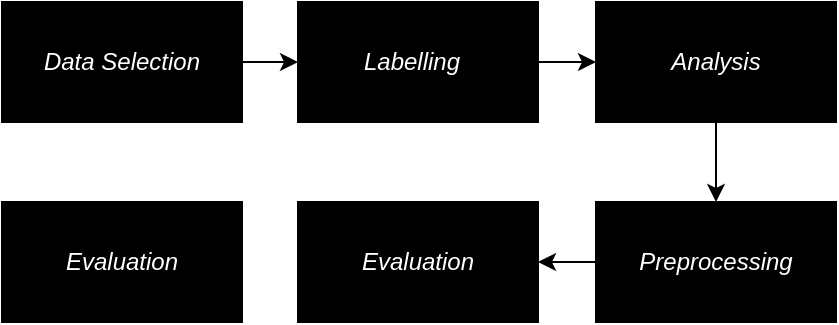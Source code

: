 <mxfile version="21.8.2" type="device">
  <diagram name="Page-1" id="rwamcPzElU7PLG4kBJPh">
    <mxGraphModel dx="794" dy="456" grid="0" gridSize="10" guides="1" tooltips="1" connect="1" arrows="1" fold="1" page="1" pageScale="1" pageWidth="850" pageHeight="1100" background="#FFFFFF" math="0" shadow="0">
      <root>
        <mxCell id="0" />
        <mxCell id="1" parent="0" />
        <mxCell id="sd_EG_7d8EvoXmyRmOor-12" style="edgeStyle=orthogonalEdgeStyle;rounded=0;orthogonalLoop=1;jettySize=auto;html=1;entryX=0;entryY=0.5;entryDx=0;entryDy=0;" edge="1" parent="1" source="sd_EG_7d8EvoXmyRmOor-2" target="sd_EG_7d8EvoXmyRmOor-4">
          <mxGeometry relative="1" as="geometry" />
        </mxCell>
        <mxCell id="sd_EG_7d8EvoXmyRmOor-2" value="Data" style="rounded=0;whiteSpace=wrap;html=1;fillColor=#000000;" vertex="1" parent="1">
          <mxGeometry x="77" y="203" width="120" height="60" as="geometry" />
        </mxCell>
        <mxCell id="sd_EG_7d8EvoXmyRmOor-3" value="&lt;font style=&quot;background-color: rgb(0, 0, 0);&quot; color=&quot;#ffffff&quot;&gt;&lt;i&gt;Data Selection&lt;/i&gt;&lt;/font&gt;" style="text;html=1;strokeColor=none;fillColor=none;align=center;verticalAlign=middle;whiteSpace=wrap;rounded=0;" vertex="1" parent="1">
          <mxGeometry x="94" y="218" width="86" height="30" as="geometry" />
        </mxCell>
        <mxCell id="sd_EG_7d8EvoXmyRmOor-13" style="edgeStyle=orthogonalEdgeStyle;rounded=0;orthogonalLoop=1;jettySize=auto;html=1;entryX=0;entryY=0.5;entryDx=0;entryDy=0;" edge="1" parent="1" source="sd_EG_7d8EvoXmyRmOor-4" target="sd_EG_7d8EvoXmyRmOor-6">
          <mxGeometry relative="1" as="geometry" />
        </mxCell>
        <mxCell id="sd_EG_7d8EvoXmyRmOor-4" value="Data" style="rounded=0;whiteSpace=wrap;html=1;fillColor=#000000;" vertex="1" parent="1">
          <mxGeometry x="225" y="203" width="120" height="60" as="geometry" />
        </mxCell>
        <mxCell id="sd_EG_7d8EvoXmyRmOor-5" value="&lt;font style=&quot;background-color: rgb(0, 0, 0);&quot; color=&quot;#ffffff&quot;&gt;&lt;i&gt;Labelling&lt;/i&gt;&lt;/font&gt;" style="text;html=1;strokeColor=none;fillColor=none;align=center;verticalAlign=middle;whiteSpace=wrap;rounded=0;" vertex="1" parent="1">
          <mxGeometry x="239" y="218" width="86" height="30" as="geometry" />
        </mxCell>
        <mxCell id="sd_EG_7d8EvoXmyRmOor-16" style="edgeStyle=orthogonalEdgeStyle;rounded=0;orthogonalLoop=1;jettySize=auto;html=1;entryX=0.5;entryY=0;entryDx=0;entryDy=0;" edge="1" parent="1" source="sd_EG_7d8EvoXmyRmOor-6" target="sd_EG_7d8EvoXmyRmOor-8">
          <mxGeometry relative="1" as="geometry" />
        </mxCell>
        <mxCell id="sd_EG_7d8EvoXmyRmOor-6" value="Data" style="rounded=0;whiteSpace=wrap;html=1;fillColor=#000000;" vertex="1" parent="1">
          <mxGeometry x="374" y="203" width="120" height="60" as="geometry" />
        </mxCell>
        <mxCell id="sd_EG_7d8EvoXmyRmOor-15" style="edgeStyle=orthogonalEdgeStyle;rounded=0;orthogonalLoop=1;jettySize=auto;html=1;" edge="1" parent="1" source="sd_EG_7d8EvoXmyRmOor-8" target="sd_EG_7d8EvoXmyRmOor-10">
          <mxGeometry relative="1" as="geometry" />
        </mxCell>
        <mxCell id="sd_EG_7d8EvoXmyRmOor-8" value="Data" style="rounded=0;whiteSpace=wrap;html=1;fillColor=#000000;" vertex="1" parent="1">
          <mxGeometry x="374" y="303" width="120" height="60" as="geometry" />
        </mxCell>
        <mxCell id="sd_EG_7d8EvoXmyRmOor-9" value="&lt;i style=&quot;border-color: var(--border-color); color: rgb(255, 255, 255);&quot;&gt;Preprocessing&lt;/i&gt;" style="text;html=1;strokeColor=none;fillColor=none;align=center;verticalAlign=middle;whiteSpace=wrap;rounded=0;" vertex="1" parent="1">
          <mxGeometry x="391" y="318" width="86" height="30" as="geometry" />
        </mxCell>
        <mxCell id="sd_EG_7d8EvoXmyRmOor-10" value="Data" style="rounded=0;whiteSpace=wrap;html=1;fillColor=#000000;" vertex="1" parent="1">
          <mxGeometry x="225" y="303" width="120" height="60" as="geometry" />
        </mxCell>
        <mxCell id="sd_EG_7d8EvoXmyRmOor-11" value="&lt;font style=&quot;background-color: rgb(0, 0, 0);&quot; color=&quot;#ffffff&quot;&gt;&lt;i&gt;Evaluation&lt;/i&gt;&lt;/font&gt;" style="text;html=1;strokeColor=none;fillColor=none;align=center;verticalAlign=middle;whiteSpace=wrap;rounded=0;" vertex="1" parent="1">
          <mxGeometry x="242" y="318" width="86" height="30" as="geometry" />
        </mxCell>
        <mxCell id="sd_EG_7d8EvoXmyRmOor-17" value="Data" style="rounded=0;whiteSpace=wrap;html=1;fillColor=#000000;" vertex="1" parent="1">
          <mxGeometry x="77" y="303" width="120" height="60" as="geometry" />
        </mxCell>
        <mxCell id="sd_EG_7d8EvoXmyRmOor-18" value="&lt;font style=&quot;background-color: rgb(0, 0, 0);&quot; color=&quot;#ffffff&quot;&gt;&lt;i&gt;Evaluation&lt;/i&gt;&lt;/font&gt;" style="text;html=1;strokeColor=none;fillColor=none;align=center;verticalAlign=middle;whiteSpace=wrap;rounded=0;" vertex="1" parent="1">
          <mxGeometry x="94" y="318" width="86" height="30" as="geometry" />
        </mxCell>
        <mxCell id="sd_EG_7d8EvoXmyRmOor-19" value="&lt;font color=&quot;#ffffff&quot;&gt;&lt;i&gt;Analysis&lt;/i&gt;&lt;/font&gt;" style="text;html=1;strokeColor=none;fillColor=none;align=center;verticalAlign=middle;whiteSpace=wrap;rounded=0;" vertex="1" parent="1">
          <mxGeometry x="391" y="218" width="86" height="30" as="geometry" />
        </mxCell>
      </root>
    </mxGraphModel>
  </diagram>
</mxfile>
